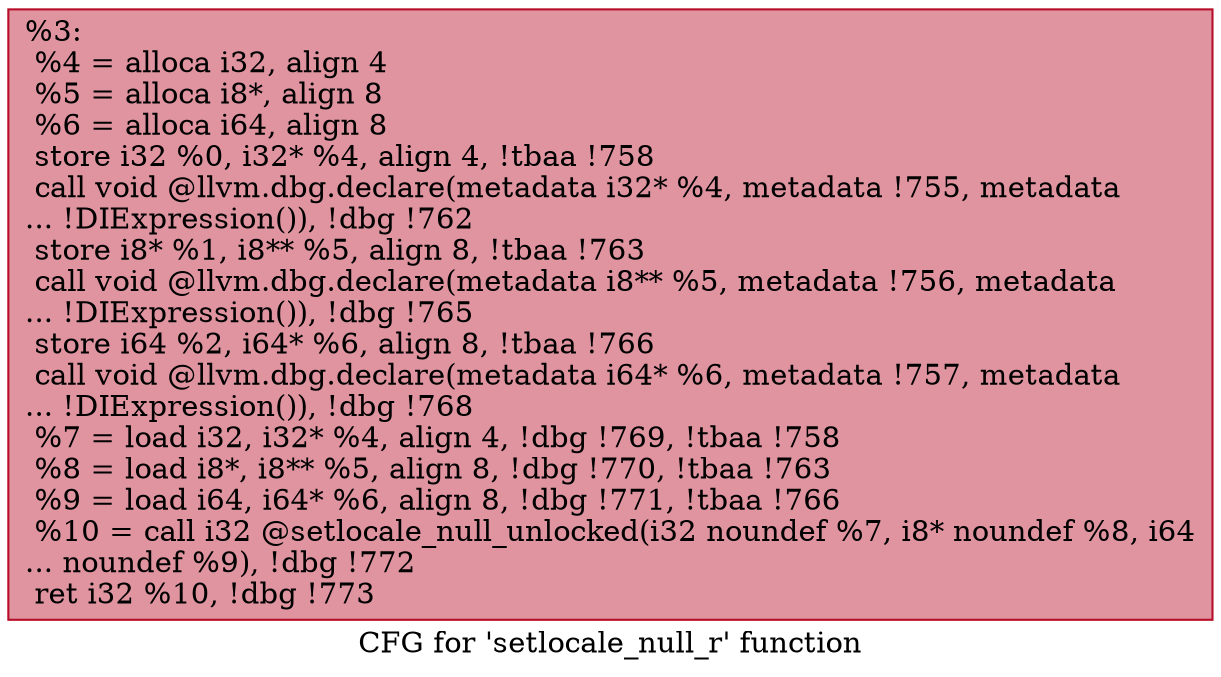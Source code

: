 digraph "CFG for 'setlocale_null_r' function" {
	label="CFG for 'setlocale_null_r' function";

	Node0xe9ac00 [shape=record,color="#b70d28ff", style=filled, fillcolor="#b70d2870",label="{%3:\l  %4 = alloca i32, align 4\l  %5 = alloca i8*, align 8\l  %6 = alloca i64, align 8\l  store i32 %0, i32* %4, align 4, !tbaa !758\l  call void @llvm.dbg.declare(metadata i32* %4, metadata !755, metadata\l... !DIExpression()), !dbg !762\l  store i8* %1, i8** %5, align 8, !tbaa !763\l  call void @llvm.dbg.declare(metadata i8** %5, metadata !756, metadata\l... !DIExpression()), !dbg !765\l  store i64 %2, i64* %6, align 8, !tbaa !766\l  call void @llvm.dbg.declare(metadata i64* %6, metadata !757, metadata\l... !DIExpression()), !dbg !768\l  %7 = load i32, i32* %4, align 4, !dbg !769, !tbaa !758\l  %8 = load i8*, i8** %5, align 8, !dbg !770, !tbaa !763\l  %9 = load i64, i64* %6, align 8, !dbg !771, !tbaa !766\l  %10 = call i32 @setlocale_null_unlocked(i32 noundef %7, i8* noundef %8, i64\l... noundef %9), !dbg !772\l  ret i32 %10, !dbg !773\l}"];
}
